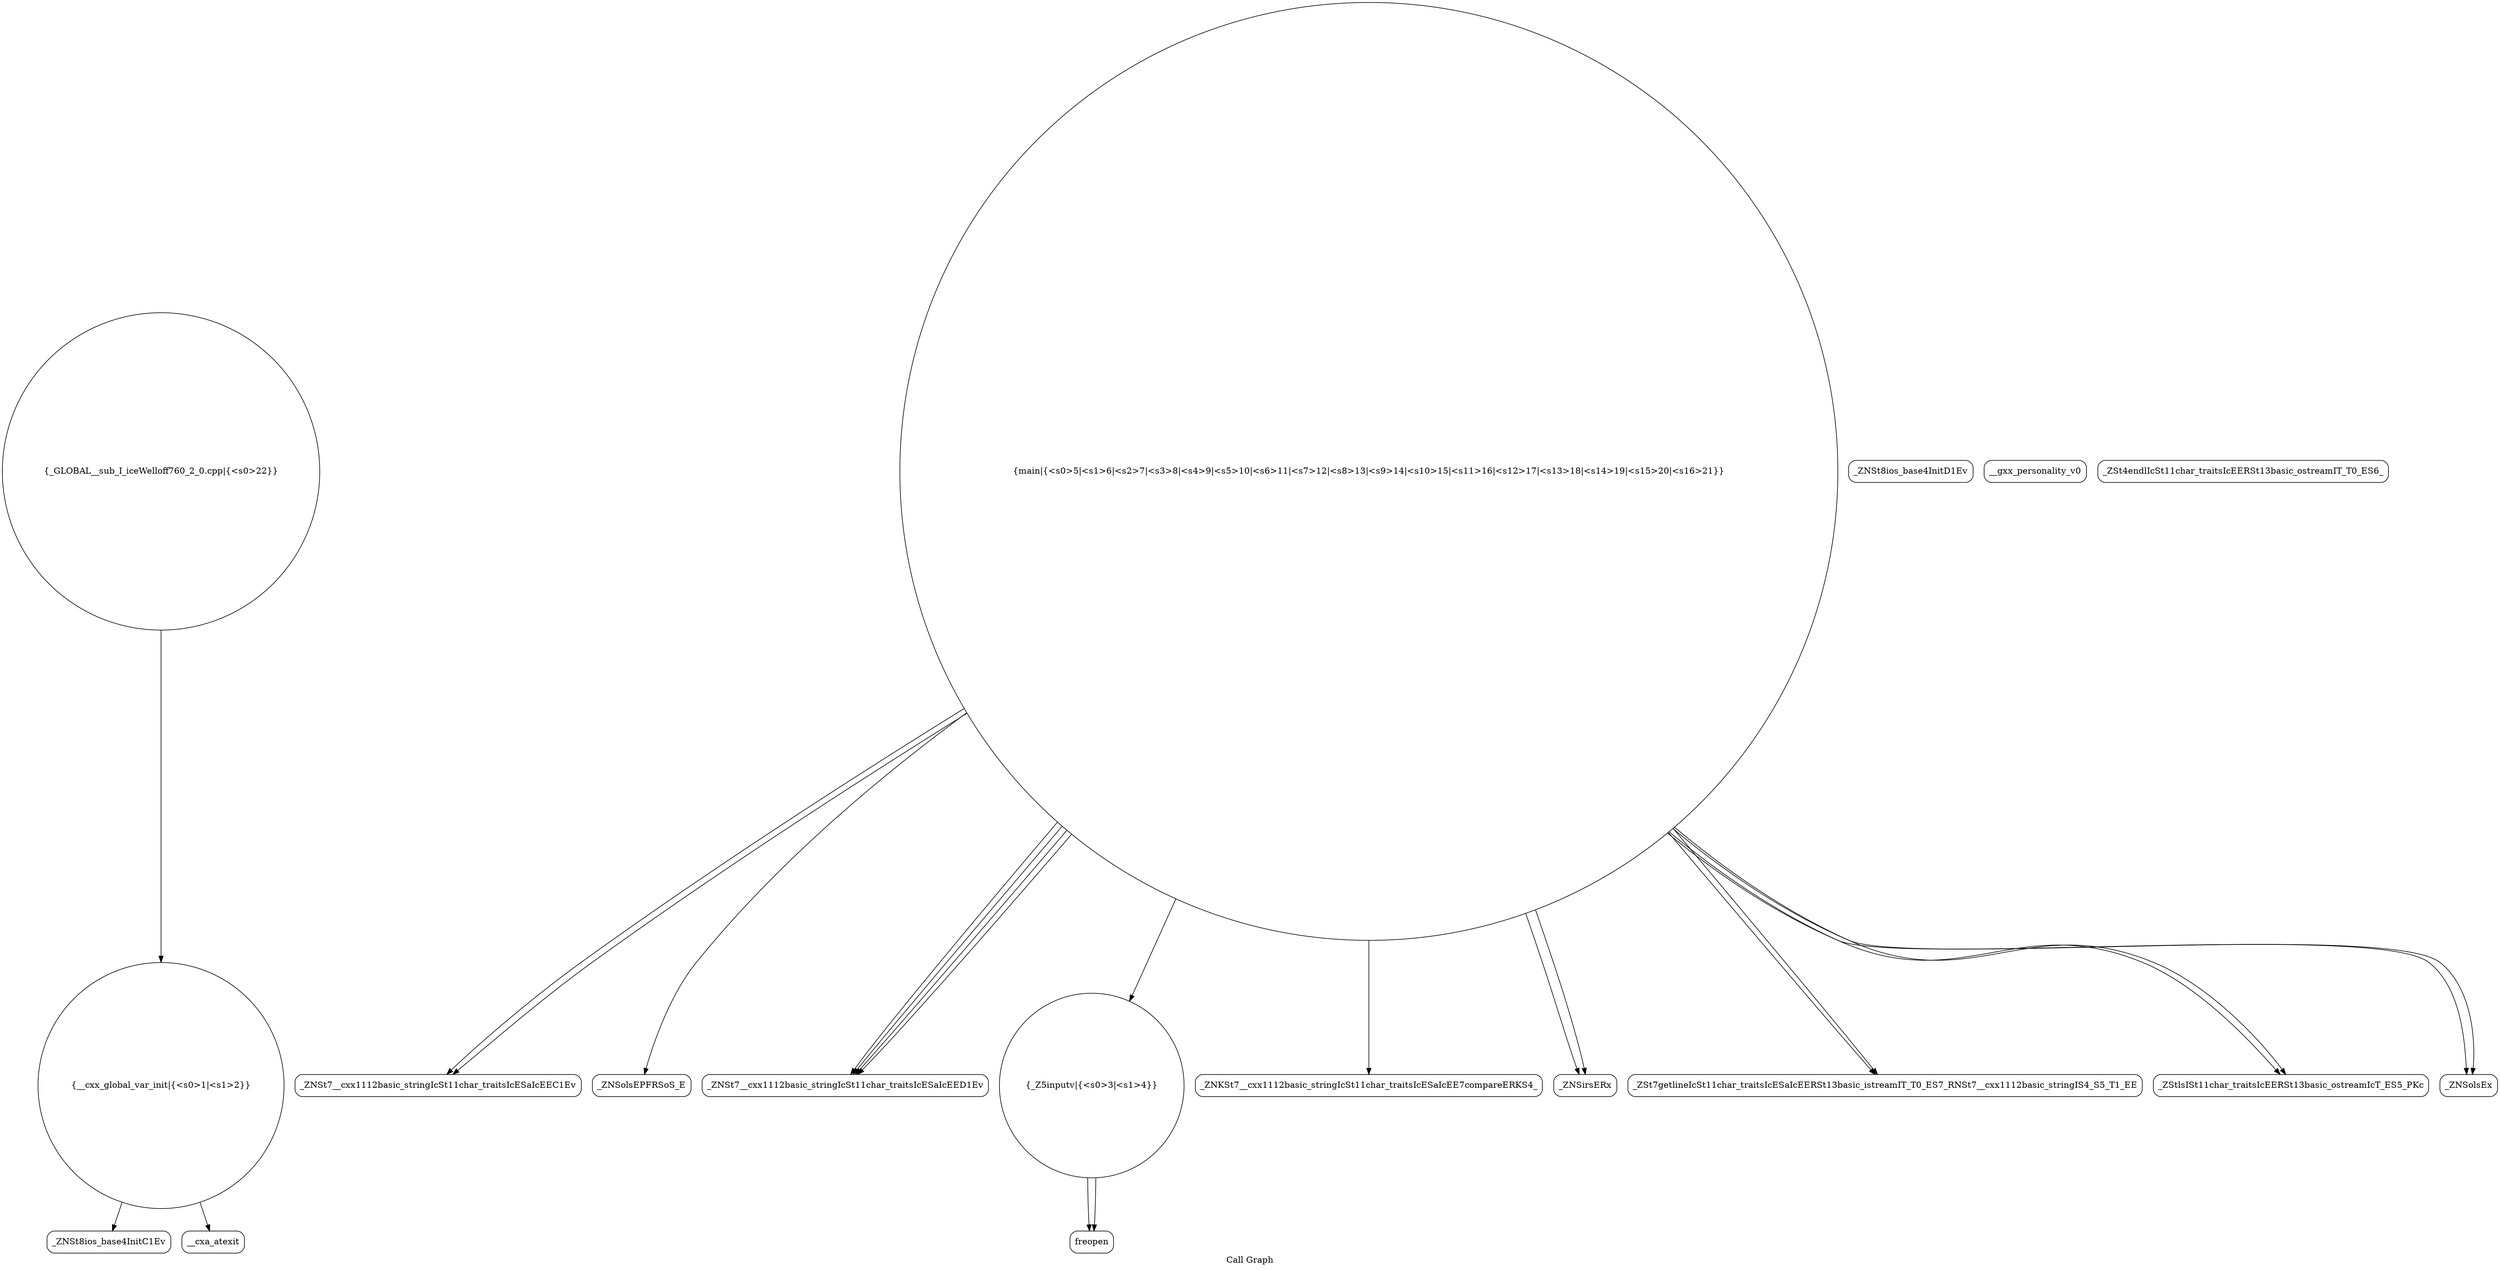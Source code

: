 digraph "Call Graph" {
	label="Call Graph";

	Node0x55f590643b00 [shape=record,shape=circle,label="{__cxx_global_var_init|{<s0>1|<s1>2}}"];
	Node0x55f590643b00:s0 -> Node0x55f590643b80[color=black];
	Node0x55f590643b00:s1 -> Node0x55f590679c10[color=black];
	Node0x55f590679e10 [shape=record,shape=Mrecord,label="{_ZNSt7__cxx1112basic_stringIcSt11char_traitsIcESaIcEEC1Ev}"];
	Node0x55f59067a190 [shape=record,shape=Mrecord,label="{_ZNSolsEPFRSoS_E}"];
	Node0x55f590679b90 [shape=record,shape=Mrecord,label="{_ZNSt8ios_base4InitD1Ev}"];
	Node0x55f590679f10 [shape=record,shape=Mrecord,label="{__gxx_personality_v0}"];
	Node0x55f59067a290 [shape=record,shape=Mrecord,label="{_ZNSt7__cxx1112basic_stringIcSt11char_traitsIcESaIcEED1Ev}"];
	Node0x55f590679c90 [shape=record,shape=circle,label="{_Z5inputv|{<s0>3|<s1>4}}"];
	Node0x55f590679c90:s0 -> Node0x55f590679d10[color=black];
	Node0x55f590679c90:s1 -> Node0x55f590679d10[color=black];
	Node0x55f59067a010 [shape=record,shape=Mrecord,label="{_ZNKSt7__cxx1112basic_stringIcSt11char_traitsIcESaIcEE7compareERKS4_}"];
	Node0x55f590679d90 [shape=record,shape=circle,label="{main|{<s0>5|<s1>6|<s2>7|<s3>8|<s4>9|<s5>10|<s6>11|<s7>12|<s8>13|<s9>14|<s10>15|<s11>16|<s12>17|<s13>18|<s14>19|<s15>20|<s16>21}}"];
	Node0x55f590679d90:s0 -> Node0x55f590679c90[color=black];
	Node0x55f590679d90:s1 -> Node0x55f590679e10[color=black];
	Node0x55f590679d90:s2 -> Node0x55f590679e10[color=black];
	Node0x55f590679d90:s3 -> Node0x55f590679e90[color=black];
	Node0x55f590679d90:s4 -> Node0x55f590679e90[color=black];
	Node0x55f590679d90:s5 -> Node0x55f590679f90[color=black];
	Node0x55f590679d90:s6 -> Node0x55f590679f90[color=black];
	Node0x55f590679d90:s7 -> Node0x55f59067a010[color=black];
	Node0x55f590679d90:s8 -> Node0x55f59067a290[color=black];
	Node0x55f590679d90:s9 -> Node0x55f59067a090[color=black];
	Node0x55f590679d90:s10 -> Node0x55f59067a110[color=black];
	Node0x55f590679d90:s11 -> Node0x55f59067a090[color=black];
	Node0x55f590679d90:s12 -> Node0x55f59067a110[color=black];
	Node0x55f590679d90:s13 -> Node0x55f59067a190[color=black];
	Node0x55f590679d90:s14 -> Node0x55f59067a290[color=black];
	Node0x55f590679d90:s15 -> Node0x55f59067a290[color=black];
	Node0x55f590679d90:s16 -> Node0x55f59067a290[color=black];
	Node0x55f59067a110 [shape=record,shape=Mrecord,label="{_ZNSolsEx}"];
	Node0x55f590643b80 [shape=record,shape=Mrecord,label="{_ZNSt8ios_base4InitC1Ev}"];
	Node0x55f590679e90 [shape=record,shape=Mrecord,label="{_ZNSirsERx}"];
	Node0x55f59067a210 [shape=record,shape=Mrecord,label="{_ZSt4endlIcSt11char_traitsIcEERSt13basic_ostreamIT_T0_ES6_}"];
	Node0x55f590679c10 [shape=record,shape=Mrecord,label="{__cxa_atexit}"];
	Node0x55f590679f90 [shape=record,shape=Mrecord,label="{_ZSt7getlineIcSt11char_traitsIcESaIcEERSt13basic_istreamIT_T0_ES7_RNSt7__cxx1112basic_stringIS4_S5_T1_EE}"];
	Node0x55f59067a310 [shape=record,shape=circle,label="{_GLOBAL__sub_I_iceWelloff760_2_0.cpp|{<s0>22}}"];
	Node0x55f59067a310:s0 -> Node0x55f590643b00[color=black];
	Node0x55f590679d10 [shape=record,shape=Mrecord,label="{freopen}"];
	Node0x55f59067a090 [shape=record,shape=Mrecord,label="{_ZStlsISt11char_traitsIcEERSt13basic_ostreamIcT_ES5_PKc}"];
}
